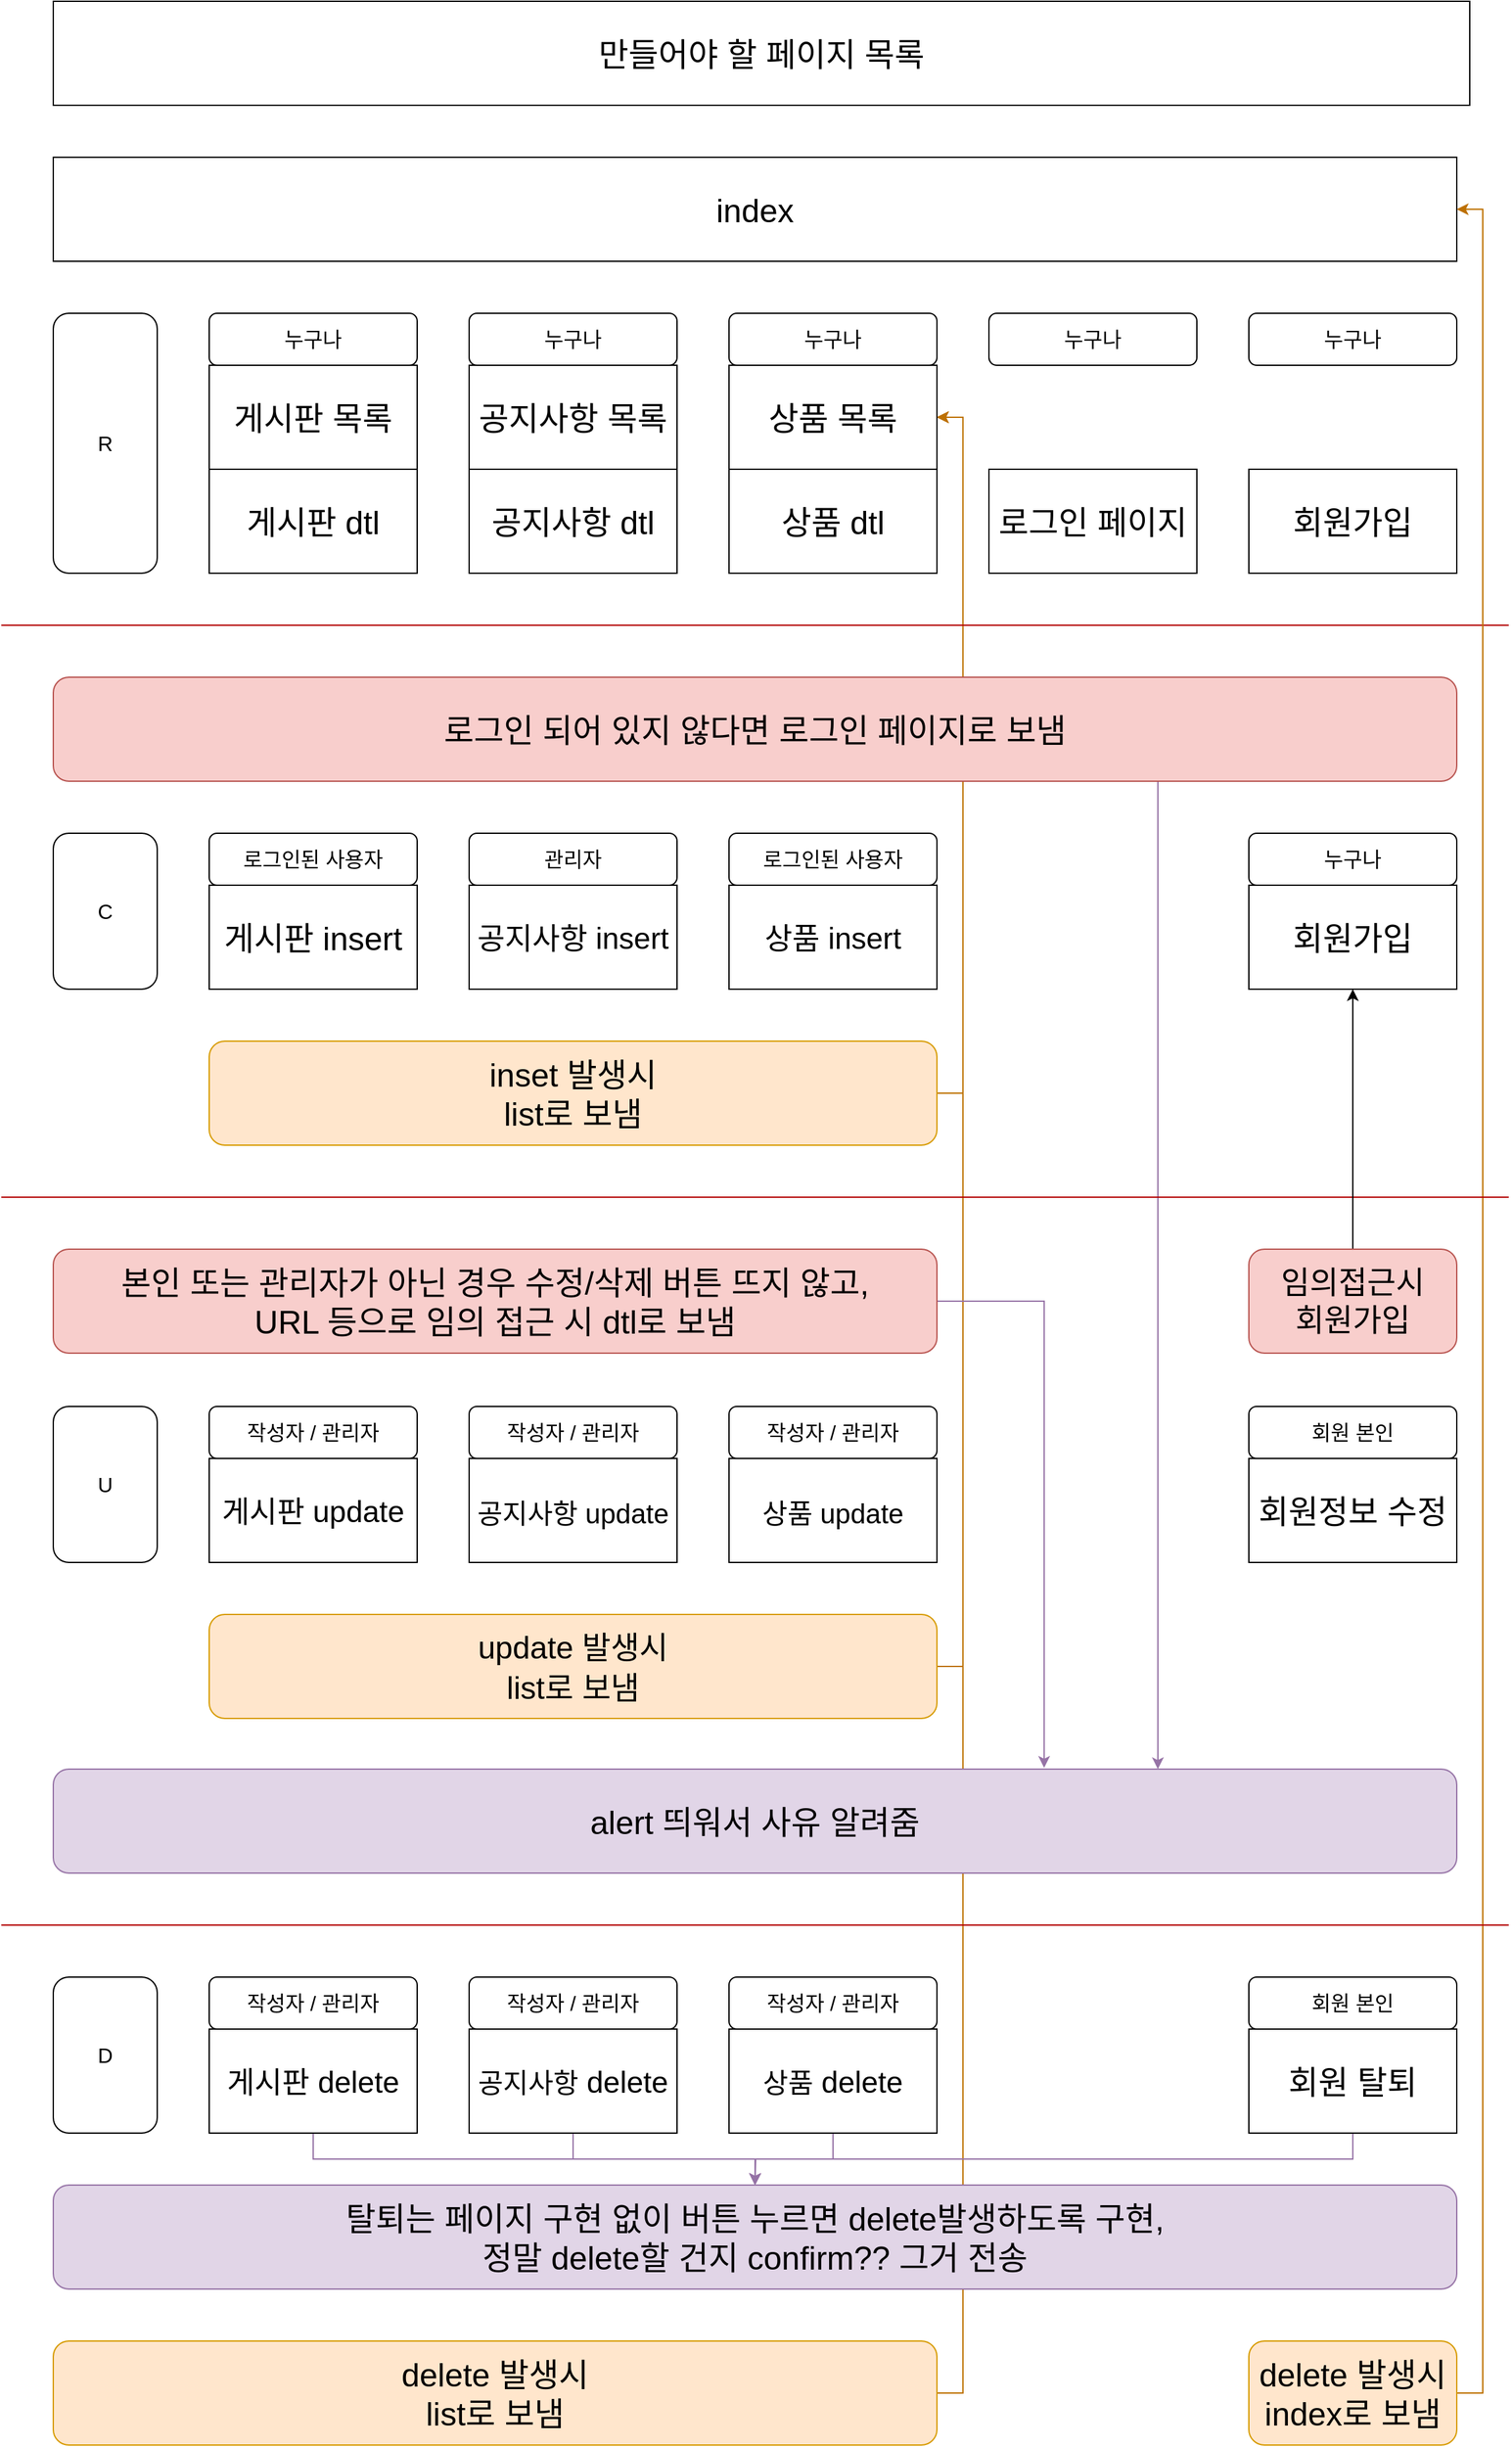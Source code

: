 <mxfile version="15.8.3" type="github">
  <diagram id="lz88FH4PyTVV9fNXospb" name="Page-1">
    <mxGraphModel dx="2370" dy="1323" grid="1" gridSize="10" guides="1" tooltips="1" connect="1" arrows="1" fold="1" page="1" pageScale="1" pageWidth="1169" pageHeight="827" math="0" shadow="0">
      <root>
        <mxCell id="0" />
        <mxCell id="1" parent="0" />
        <mxCell id="qAjAHDMqoRNYj5DkWeto-117" style="edgeStyle=orthogonalEdgeStyle;rounded=0;orthogonalLoop=1;jettySize=auto;html=1;entryX=1;entryY=0.5;entryDx=0;entryDy=0;fontSize=24;fillColor=#f0a30a;strokeColor=#BD7000;" edge="1" parent="1" source="qAjAHDMqoRNYj5DkWeto-108" target="qAjAHDMqoRNYj5DkWeto-105">
          <mxGeometry relative="1" as="geometry">
            <Array as="points">
              <mxPoint x="740" y="1880" />
              <mxPoint x="740" y="360" />
            </Array>
          </mxGeometry>
        </mxCell>
        <mxCell id="qAjAHDMqoRNYj5DkWeto-115" style="edgeStyle=orthogonalEdgeStyle;rounded=0;orthogonalLoop=1;jettySize=auto;html=1;entryX=1;entryY=0.5;entryDx=0;entryDy=0;fontSize=24;fillColor=#f0a30a;strokeColor=#BD7000;" edge="1" parent="1" source="qAjAHDMqoRNYj5DkWeto-107" target="qAjAHDMqoRNYj5DkWeto-105">
          <mxGeometry relative="1" as="geometry">
            <Array as="points">
              <mxPoint x="740" y="1321" />
              <mxPoint x="740" y="360" />
            </Array>
          </mxGeometry>
        </mxCell>
        <mxCell id="qAjAHDMqoRNYj5DkWeto-111" style="edgeStyle=orthogonalEdgeStyle;rounded=0;orthogonalLoop=1;jettySize=auto;html=1;fontSize=24;fillColor=#f0a30a;strokeColor=#BD7000;" edge="1" parent="1" source="qAjAHDMqoRNYj5DkWeto-106">
          <mxGeometry relative="1" as="geometry">
            <mxPoint x="720" y="360" as="targetPoint" />
            <Array as="points">
              <mxPoint x="740" y="880" />
              <mxPoint x="740" y="360" />
            </Array>
          </mxGeometry>
        </mxCell>
        <mxCell id="qAjAHDMqoRNYj5DkWeto-1" value="&lt;font style=&quot;font-size: 25px&quot;&gt;만들어야 할 페이지 목록&lt;/font&gt;" style="rounded=0;whiteSpace=wrap;html=1;" vertex="1" parent="1">
          <mxGeometry x="40" y="40" width="1090" height="80" as="geometry" />
        </mxCell>
        <mxCell id="qAjAHDMqoRNYj5DkWeto-2" value="게시판 dtl" style="rounded=0;whiteSpace=wrap;html=1;fontSize=25;" vertex="1" parent="1">
          <mxGeometry x="160" y="400" width="160" height="80" as="geometry" />
        </mxCell>
        <mxCell id="qAjAHDMqoRNYj5DkWeto-3" value="공지사항 dtl" style="rounded=0;whiteSpace=wrap;html=1;fontSize=25;" vertex="1" parent="1">
          <mxGeometry x="360" y="400" width="160" height="80" as="geometry" />
        </mxCell>
        <mxCell id="qAjAHDMqoRNYj5DkWeto-4" value="상품 dtl" style="rounded=0;whiteSpace=wrap;html=1;fontSize=25;" vertex="1" parent="1">
          <mxGeometry x="560" y="400" width="160" height="80" as="geometry" />
        </mxCell>
        <mxCell id="qAjAHDMqoRNYj5DkWeto-5" value="로그인 페이지" style="rounded=0;whiteSpace=wrap;html=1;fontSize=25;" vertex="1" parent="1">
          <mxGeometry x="760" y="400" width="160" height="80" as="geometry" />
        </mxCell>
        <mxCell id="qAjAHDMqoRNYj5DkWeto-6" value="회원가입" style="rounded=0;whiteSpace=wrap;html=1;fontSize=25;" vertex="1" parent="1">
          <mxGeometry x="960" y="400" width="160" height="80" as="geometry" />
        </mxCell>
        <mxCell id="qAjAHDMqoRNYj5DkWeto-13" value="R" style="rounded=1;whiteSpace=wrap;html=1;fontSize=16;" vertex="1" parent="1">
          <mxGeometry x="40" y="280" width="80" height="200" as="geometry" />
        </mxCell>
        <mxCell id="qAjAHDMqoRNYj5DkWeto-14" value="U" style="rounded=1;whiteSpace=wrap;html=1;fontSize=16;" vertex="1" parent="1">
          <mxGeometry x="40" y="1121" width="80" height="120" as="geometry" />
        </mxCell>
        <mxCell id="qAjAHDMqoRNYj5DkWeto-15" value="D" style="rounded=1;whiteSpace=wrap;html=1;fontSize=16;" vertex="1" parent="1">
          <mxGeometry x="40" y="1560" width="80" height="120" as="geometry" />
        </mxCell>
        <mxCell id="qAjAHDMqoRNYj5DkWeto-18" value="누구나" style="rounded=1;whiteSpace=wrap;html=1;fontSize=16;" vertex="1" parent="1">
          <mxGeometry x="160" y="280" width="160" height="40" as="geometry" />
        </mxCell>
        <mxCell id="qAjAHDMqoRNYj5DkWeto-19" value="&lt;span&gt;누구나&lt;/span&gt;" style="rounded=1;whiteSpace=wrap;html=1;fontSize=16;" vertex="1" parent="1">
          <mxGeometry x="360" y="280" width="160" height="40" as="geometry" />
        </mxCell>
        <mxCell id="qAjAHDMqoRNYj5DkWeto-20" value="&lt;span&gt;누구나&lt;/span&gt;" style="rounded=1;whiteSpace=wrap;html=1;fontSize=16;" vertex="1" parent="1">
          <mxGeometry x="560" y="280" width="160" height="40" as="geometry" />
        </mxCell>
        <mxCell id="qAjAHDMqoRNYj5DkWeto-21" value="&lt;span&gt;누구나&lt;/span&gt;" style="rounded=1;whiteSpace=wrap;html=1;fontSize=16;" vertex="1" parent="1">
          <mxGeometry x="760" y="280" width="160" height="40" as="geometry" />
        </mxCell>
        <mxCell id="qAjAHDMqoRNYj5DkWeto-22" value="&lt;span&gt;누구나&lt;/span&gt;" style="rounded=1;whiteSpace=wrap;html=1;fontSize=16;" vertex="1" parent="1">
          <mxGeometry x="960" y="280" width="160" height="40" as="geometry" />
        </mxCell>
        <mxCell id="qAjAHDMqoRNYj5DkWeto-23" value="&lt;span&gt;작성자 / 관리자&lt;/span&gt;" style="rounded=1;whiteSpace=wrap;html=1;fontSize=16;" vertex="1" parent="1">
          <mxGeometry x="160" y="1121" width="160" height="40" as="geometry" />
        </mxCell>
        <mxCell id="qAjAHDMqoRNYj5DkWeto-24" value="&lt;span&gt;작성자 / 관리자&lt;/span&gt;" style="rounded=1;whiteSpace=wrap;html=1;fontSize=16;" vertex="1" parent="1">
          <mxGeometry x="360" y="1121" width="160" height="40" as="geometry" />
        </mxCell>
        <mxCell id="qAjAHDMqoRNYj5DkWeto-25" value="&lt;span&gt;작성자 / 관리자&lt;/span&gt;" style="rounded=1;whiteSpace=wrap;html=1;fontSize=16;" vertex="1" parent="1">
          <mxGeometry x="560" y="1121" width="160" height="40" as="geometry" />
        </mxCell>
        <mxCell id="qAjAHDMqoRNYj5DkWeto-27" value="회원 본인" style="rounded=1;whiteSpace=wrap;html=1;fontSize=16;" vertex="1" parent="1">
          <mxGeometry x="960" y="1121" width="160" height="40" as="geometry" />
        </mxCell>
        <mxCell id="qAjAHDMqoRNYj5DkWeto-28" value="작성자 / 관리자" style="rounded=1;whiteSpace=wrap;html=1;fontSize=16;" vertex="1" parent="1">
          <mxGeometry x="160" y="1560" width="160" height="40" as="geometry" />
        </mxCell>
        <mxCell id="qAjAHDMqoRNYj5DkWeto-29" value="&lt;span&gt;작성자 / 관리자&lt;/span&gt;" style="rounded=1;whiteSpace=wrap;html=1;fontSize=16;" vertex="1" parent="1">
          <mxGeometry x="360" y="1560" width="160" height="40" as="geometry" />
        </mxCell>
        <mxCell id="qAjAHDMqoRNYj5DkWeto-30" value="&lt;span&gt;작성자 / 관리자&lt;/span&gt;" style="rounded=1;whiteSpace=wrap;html=1;fontSize=16;" vertex="1" parent="1">
          <mxGeometry x="560" y="1560" width="160" height="40" as="geometry" />
        </mxCell>
        <mxCell id="qAjAHDMqoRNYj5DkWeto-32" value="회원 본인" style="rounded=1;whiteSpace=wrap;html=1;fontSize=16;" vertex="1" parent="1">
          <mxGeometry x="960" y="1560" width="160" height="40" as="geometry" />
        </mxCell>
        <mxCell id="qAjAHDMqoRNYj5DkWeto-36" value="게시판 insert" style="rounded=0;whiteSpace=wrap;html=1;fontSize=25;" vertex="1" parent="1">
          <mxGeometry x="160" y="720" width="160" height="80" as="geometry" />
        </mxCell>
        <mxCell id="qAjAHDMqoRNYj5DkWeto-37" value="&lt;font style=&quot;font-size: 23px&quot;&gt;공지사항 insert&lt;/font&gt;" style="rounded=0;whiteSpace=wrap;html=1;fontSize=25;" vertex="1" parent="1">
          <mxGeometry x="360" y="720" width="160" height="80" as="geometry" />
        </mxCell>
        <mxCell id="qAjAHDMqoRNYj5DkWeto-38" value="상품목록&amp;nbsp;dtl" style="rounded=0;whiteSpace=wrap;html=1;fontSize=25;" vertex="1" parent="1">
          <mxGeometry x="560" y="720" width="160" height="80" as="geometry" />
        </mxCell>
        <mxCell id="qAjAHDMqoRNYj5DkWeto-40" value="회원가입" style="rounded=0;whiteSpace=wrap;html=1;fontSize=25;" vertex="1" parent="1">
          <mxGeometry x="960" y="720" width="160" height="80" as="geometry" />
        </mxCell>
        <mxCell id="qAjAHDMqoRNYj5DkWeto-41" value="C" style="rounded=1;whiteSpace=wrap;html=1;fontSize=16;" vertex="1" parent="1">
          <mxGeometry x="40" y="680" width="80" height="120" as="geometry" />
        </mxCell>
        <mxCell id="qAjAHDMqoRNYj5DkWeto-42" value="로그인된 사용자" style="rounded=1;whiteSpace=wrap;html=1;fontSize=16;" vertex="1" parent="1">
          <mxGeometry x="160" y="680" width="160" height="40" as="geometry" />
        </mxCell>
        <mxCell id="qAjAHDMqoRNYj5DkWeto-43" value="로그인된 사용자" style="rounded=1;whiteSpace=wrap;html=1;fontSize=16;" vertex="1" parent="1">
          <mxGeometry x="560" y="680" width="160" height="40" as="geometry" />
        </mxCell>
        <mxCell id="qAjAHDMqoRNYj5DkWeto-44" value="관리자" style="rounded=1;whiteSpace=wrap;html=1;fontSize=16;" vertex="1" parent="1">
          <mxGeometry x="360" y="680" width="160" height="40" as="geometry" />
        </mxCell>
        <mxCell id="qAjAHDMqoRNYj5DkWeto-46" value="&lt;span&gt;누구나&lt;/span&gt;" style="rounded=1;whiteSpace=wrap;html=1;fontSize=16;" vertex="1" parent="1">
          <mxGeometry x="960" y="680" width="160" height="40" as="geometry" />
        </mxCell>
        <mxCell id="qAjAHDMqoRNYj5DkWeto-47" value="게시판 dtl" style="rounded=0;whiteSpace=wrap;html=1;fontSize=25;" vertex="1" parent="1">
          <mxGeometry x="160" y="400" width="160" height="80" as="geometry" />
        </mxCell>
        <mxCell id="qAjAHDMqoRNYj5DkWeto-48" value="회원가입" style="rounded=0;whiteSpace=wrap;html=1;fontSize=25;" vertex="1" parent="1">
          <mxGeometry x="960" y="720" width="160" height="80" as="geometry" />
        </mxCell>
        <mxCell id="qAjAHDMqoRNYj5DkWeto-50" value="상품목록&amp;nbsp;dtl" style="rounded=0;whiteSpace=wrap;html=1;fontSize=25;" vertex="1" parent="1">
          <mxGeometry x="560" y="720" width="160" height="80" as="geometry" />
        </mxCell>
        <mxCell id="qAjAHDMqoRNYj5DkWeto-51" value="게시판 dtl" style="rounded=0;whiteSpace=wrap;html=1;fontSize=25;" vertex="1" parent="1">
          <mxGeometry x="160" y="400" width="160" height="80" as="geometry" />
        </mxCell>
        <mxCell id="qAjAHDMqoRNYj5DkWeto-52" value="회원가입" style="rounded=0;whiteSpace=wrap;html=1;fontSize=25;" vertex="1" parent="1">
          <mxGeometry x="960" y="720" width="160" height="80" as="geometry" />
        </mxCell>
        <mxCell id="qAjAHDMqoRNYj5DkWeto-54" value="상품목록&amp;nbsp;dtl" style="rounded=0;whiteSpace=wrap;html=1;fontSize=25;" vertex="1" parent="1">
          <mxGeometry x="560" y="720" width="160" height="80" as="geometry" />
        </mxCell>
        <mxCell id="qAjAHDMqoRNYj5DkWeto-55" value="게시판 insert" style="rounded=0;whiteSpace=wrap;html=1;fontSize=25;" vertex="1" parent="1">
          <mxGeometry x="160" y="720" width="160" height="80" as="geometry" />
        </mxCell>
        <mxCell id="qAjAHDMqoRNYj5DkWeto-56" value="공지사항 dtl" style="rounded=0;whiteSpace=wrap;html=1;fontSize=25;" vertex="1" parent="1">
          <mxGeometry x="360" y="400" width="160" height="80" as="geometry" />
        </mxCell>
        <mxCell id="qAjAHDMqoRNYj5DkWeto-57" value="게시판 dtl" style="rounded=0;whiteSpace=wrap;html=1;fontSize=25;" vertex="1" parent="1">
          <mxGeometry x="160" y="400" width="160" height="80" as="geometry" />
        </mxCell>
        <mxCell id="qAjAHDMqoRNYj5DkWeto-58" value="회원가입" style="rounded=0;whiteSpace=wrap;html=1;fontSize=25;" vertex="1" parent="1">
          <mxGeometry x="960" y="720" width="160" height="80" as="geometry" />
        </mxCell>
        <mxCell id="qAjAHDMqoRNYj5DkWeto-60" value="&lt;font style=&quot;font-size: 23px&quot;&gt;상품 insert&lt;/font&gt;" style="rounded=0;whiteSpace=wrap;html=1;fontSize=25;" vertex="1" parent="1">
          <mxGeometry x="560" y="720" width="160" height="80" as="geometry" />
        </mxCell>
        <mxCell id="qAjAHDMqoRNYj5DkWeto-61" value="게시판 insert" style="rounded=0;whiteSpace=wrap;html=1;fontSize=25;" vertex="1" parent="1">
          <mxGeometry x="160" y="720" width="160" height="80" as="geometry" />
        </mxCell>
        <mxCell id="qAjAHDMqoRNYj5DkWeto-62" value="공지사항 dtl" style="rounded=0;whiteSpace=wrap;html=1;fontSize=25;" vertex="1" parent="1">
          <mxGeometry x="360" y="400" width="160" height="80" as="geometry" />
        </mxCell>
        <mxCell id="qAjAHDMqoRNYj5DkWeto-63" value="게시판 insert" style="rounded=0;whiteSpace=wrap;html=1;fontSize=25;" vertex="1" parent="1">
          <mxGeometry x="160" y="1161" width="160" height="80" as="geometry" />
        </mxCell>
        <mxCell id="qAjAHDMqoRNYj5DkWeto-64" value="&lt;font style=&quot;font-size: 21px&quot;&gt;공지사항 update&lt;/font&gt;" style="rounded=0;whiteSpace=wrap;html=1;fontSize=25;" vertex="1" parent="1">
          <mxGeometry x="360" y="1161" width="160" height="80" as="geometry" />
        </mxCell>
        <mxCell id="qAjAHDMqoRNYj5DkWeto-65" value="상품목록&amp;nbsp;dtl" style="rounded=0;whiteSpace=wrap;html=1;fontSize=25;" vertex="1" parent="1">
          <mxGeometry x="560" y="1161" width="160" height="80" as="geometry" />
        </mxCell>
        <mxCell id="qAjAHDMqoRNYj5DkWeto-66" value="회원가입" style="rounded=0;whiteSpace=wrap;html=1;fontSize=25;" vertex="1" parent="1">
          <mxGeometry x="960" y="1161" width="160" height="80" as="geometry" />
        </mxCell>
        <mxCell id="qAjAHDMqoRNYj5DkWeto-67" value="회원가입" style="rounded=0;whiteSpace=wrap;html=1;fontSize=25;" vertex="1" parent="1">
          <mxGeometry x="960" y="1161" width="160" height="80" as="geometry" />
        </mxCell>
        <mxCell id="qAjAHDMqoRNYj5DkWeto-68" value="상품목록&amp;nbsp;dtl" style="rounded=0;whiteSpace=wrap;html=1;fontSize=25;" vertex="1" parent="1">
          <mxGeometry x="560" y="1161" width="160" height="80" as="geometry" />
        </mxCell>
        <mxCell id="qAjAHDMqoRNYj5DkWeto-69" value="회원가입" style="rounded=0;whiteSpace=wrap;html=1;fontSize=25;" vertex="1" parent="1">
          <mxGeometry x="960" y="1161" width="160" height="80" as="geometry" />
        </mxCell>
        <mxCell id="qAjAHDMqoRNYj5DkWeto-70" value="상품목록&amp;nbsp;dtl" style="rounded=0;whiteSpace=wrap;html=1;fontSize=25;" vertex="1" parent="1">
          <mxGeometry x="560" y="1161" width="160" height="80" as="geometry" />
        </mxCell>
        <mxCell id="qAjAHDMqoRNYj5DkWeto-71" value="게시판 insert" style="rounded=0;whiteSpace=wrap;html=1;fontSize=25;" vertex="1" parent="1">
          <mxGeometry x="160" y="1161" width="160" height="80" as="geometry" />
        </mxCell>
        <mxCell id="qAjAHDMqoRNYj5DkWeto-72" value="회원정보 수정" style="rounded=0;whiteSpace=wrap;html=1;fontSize=25;" vertex="1" parent="1">
          <mxGeometry x="960" y="1161" width="160" height="80" as="geometry" />
        </mxCell>
        <mxCell id="qAjAHDMqoRNYj5DkWeto-73" value="&lt;font style=&quot;font-size: 21px&quot;&gt;상품 update&lt;/font&gt;" style="rounded=0;whiteSpace=wrap;html=1;fontSize=25;" vertex="1" parent="1">
          <mxGeometry x="560" y="1161" width="160" height="80" as="geometry" />
        </mxCell>
        <mxCell id="qAjAHDMqoRNYj5DkWeto-74" value="&lt;font style=&quot;font-size: 23px&quot;&gt;게시판 update&lt;/font&gt;" style="rounded=0;whiteSpace=wrap;html=1;fontSize=25;" vertex="1" parent="1">
          <mxGeometry x="160" y="1161" width="160" height="80" as="geometry" />
        </mxCell>
        <mxCell id="qAjAHDMqoRNYj5DkWeto-101" style="edgeStyle=orthogonalEdgeStyle;rounded=0;orthogonalLoop=1;jettySize=auto;html=1;entryX=0.5;entryY=0;entryDx=0;entryDy=0;fontSize=25;fillColor=#e1d5e7;strokeColor=#9673a6;" edge="1" parent="1" source="qAjAHDMqoRNYj5DkWeto-75" target="qAjAHDMqoRNYj5DkWeto-97">
          <mxGeometry relative="1" as="geometry" />
        </mxCell>
        <mxCell id="qAjAHDMqoRNYj5DkWeto-75" value="회원 탈퇴" style="rounded=0;whiteSpace=wrap;html=1;fontSize=25;" vertex="1" parent="1">
          <mxGeometry x="960" y="1600" width="160" height="80" as="geometry" />
        </mxCell>
        <mxCell id="qAjAHDMqoRNYj5DkWeto-76" value="게시판 insert" style="rounded=0;whiteSpace=wrap;html=1;fontSize=25;" vertex="1" parent="1">
          <mxGeometry x="160" y="1600" width="160" height="80" as="geometry" />
        </mxCell>
        <mxCell id="qAjAHDMqoRNYj5DkWeto-99" style="edgeStyle=orthogonalEdgeStyle;rounded=0;orthogonalLoop=1;jettySize=auto;html=1;fontSize=25;fillColor=#e1d5e7;strokeColor=#9673a6;" edge="1" parent="1" source="qAjAHDMqoRNYj5DkWeto-77">
          <mxGeometry relative="1" as="geometry">
            <mxPoint x="580" y="1720" as="targetPoint" />
            <Array as="points">
              <mxPoint x="440" y="1700" />
              <mxPoint x="580" y="1700" />
            </Array>
          </mxGeometry>
        </mxCell>
        <mxCell id="qAjAHDMqoRNYj5DkWeto-77" value="&lt;font style=&quot;font-size: 21px&quot;&gt;공지사항&lt;/font&gt;&lt;span style=&quot;font-size: 23px&quot;&gt;&amp;nbsp;delete&lt;/span&gt;" style="rounded=0;whiteSpace=wrap;html=1;fontSize=25;" vertex="1" parent="1">
          <mxGeometry x="360" y="1600" width="160" height="80" as="geometry" />
        </mxCell>
        <mxCell id="qAjAHDMqoRNYj5DkWeto-78" value="상품목록&amp;nbsp;dtl" style="rounded=0;whiteSpace=wrap;html=1;fontSize=25;" vertex="1" parent="1">
          <mxGeometry x="560" y="1600" width="160" height="80" as="geometry" />
        </mxCell>
        <mxCell id="qAjAHDMqoRNYj5DkWeto-79" value="상품목록&amp;nbsp;dtl" style="rounded=0;whiteSpace=wrap;html=1;fontSize=25;" vertex="1" parent="1">
          <mxGeometry x="560" y="1600" width="160" height="80" as="geometry" />
        </mxCell>
        <mxCell id="qAjAHDMqoRNYj5DkWeto-80" value="상품목록&amp;nbsp;dtl" style="rounded=0;whiteSpace=wrap;html=1;fontSize=25;" vertex="1" parent="1">
          <mxGeometry x="560" y="1600" width="160" height="80" as="geometry" />
        </mxCell>
        <mxCell id="qAjAHDMqoRNYj5DkWeto-81" value="게시판 insert" style="rounded=0;whiteSpace=wrap;html=1;fontSize=25;" vertex="1" parent="1">
          <mxGeometry x="160" y="1600" width="160" height="80" as="geometry" />
        </mxCell>
        <mxCell id="qAjAHDMqoRNYj5DkWeto-100" style="edgeStyle=orthogonalEdgeStyle;rounded=0;orthogonalLoop=1;jettySize=auto;html=1;fontSize=25;fillColor=#e1d5e7;strokeColor=#9673a6;" edge="1" parent="1" source="qAjAHDMqoRNYj5DkWeto-82">
          <mxGeometry relative="1" as="geometry">
            <mxPoint x="580" y="1720" as="targetPoint" />
          </mxGeometry>
        </mxCell>
        <mxCell id="qAjAHDMqoRNYj5DkWeto-82" value="&lt;font style=&quot;font-size: 21px&quot;&gt;상품&lt;/font&gt;&lt;span style=&quot;font-size: 23px&quot;&gt;&amp;nbsp;delete&lt;/span&gt;" style="rounded=0;whiteSpace=wrap;html=1;fontSize=25;" vertex="1" parent="1">
          <mxGeometry x="560" y="1600" width="160" height="80" as="geometry" />
        </mxCell>
        <mxCell id="qAjAHDMqoRNYj5DkWeto-98" style="edgeStyle=orthogonalEdgeStyle;rounded=0;orthogonalLoop=1;jettySize=auto;html=1;fontSize=25;fillColor=#e1d5e7;strokeColor=#9673a6;" edge="1" parent="1" source="qAjAHDMqoRNYj5DkWeto-83" target="qAjAHDMqoRNYj5DkWeto-97">
          <mxGeometry relative="1" as="geometry" />
        </mxCell>
        <mxCell id="qAjAHDMqoRNYj5DkWeto-83" value="&lt;font style=&quot;font-size: 23px&quot;&gt;게시판 delete&lt;/font&gt;" style="rounded=0;whiteSpace=wrap;html=1;fontSize=25;" vertex="1" parent="1">
          <mxGeometry x="160" y="1600" width="160" height="80" as="geometry" />
        </mxCell>
        <mxCell id="qAjAHDMqoRNYj5DkWeto-95" style="edgeStyle=orthogonalEdgeStyle;rounded=0;orthogonalLoop=1;jettySize=auto;html=1;fontSize=25;fillColor=#e1d5e7;strokeColor=#9673a6;" edge="1" parent="1" source="qAjAHDMqoRNYj5DkWeto-91" target="qAjAHDMqoRNYj5DkWeto-93">
          <mxGeometry relative="1" as="geometry">
            <Array as="points">
              <mxPoint x="890" y="830" />
              <mxPoint x="890" y="830" />
            </Array>
          </mxGeometry>
        </mxCell>
        <mxCell id="qAjAHDMqoRNYj5DkWeto-91" value="&lt;font style=&quot;font-size: 25px&quot;&gt;로그인 되어 있지 않다면 로그인 페이지로 보냄&lt;/font&gt;" style="rounded=1;whiteSpace=wrap;html=1;fontSize=21;fillColor=#f8cecc;strokeColor=#b85450;" vertex="1" parent="1">
          <mxGeometry x="40" y="560" width="1080" height="80" as="geometry" />
        </mxCell>
        <mxCell id="qAjAHDMqoRNYj5DkWeto-94" style="edgeStyle=orthogonalEdgeStyle;rounded=0;orthogonalLoop=1;jettySize=auto;html=1;fontSize=25;entryX=0.706;entryY=-0.013;entryDx=0;entryDy=0;entryPerimeter=0;fillColor=#e1d5e7;strokeColor=#9673a6;" edge="1" parent="1" source="qAjAHDMqoRNYj5DkWeto-92" target="qAjAHDMqoRNYj5DkWeto-93">
          <mxGeometry relative="1" as="geometry">
            <mxPoint x="800.0" y="1620" as="targetPoint" />
            <Array as="points">
              <mxPoint x="802" y="1040" />
            </Array>
          </mxGeometry>
        </mxCell>
        <mxCell id="qAjAHDMqoRNYj5DkWeto-92" value="본인 또는 관리자가 아닌 경우 수정/삭제 버튼 뜨지 않고,&lt;br&gt;URL 등으로 임의 접근 시 dtl로 보냄" style="rounded=1;whiteSpace=wrap;html=1;fontSize=25;fillColor=#f8cecc;strokeColor=#b85450;" vertex="1" parent="1">
          <mxGeometry x="40" y="1000" width="680" height="80" as="geometry" />
        </mxCell>
        <mxCell id="qAjAHDMqoRNYj5DkWeto-93" value="alert 띄워서 사유 알려줌" style="rounded=1;whiteSpace=wrap;html=1;fontSize=25;fillColor=#e1d5e7;strokeColor=#9673a6;" vertex="1" parent="1">
          <mxGeometry x="40" y="1400" width="1080" height="80" as="geometry" />
        </mxCell>
        <mxCell id="qAjAHDMqoRNYj5DkWeto-97" value="탈퇴는 페이지 구현 없이 버튼 누르면 delete발생하도록 구현,&lt;br&gt;정말 delete할 건지 confirm?? 그거 전송" style="rounded=1;whiteSpace=wrap;html=1;fontSize=25;fillColor=#e1d5e7;strokeColor=#9673a6;" vertex="1" parent="1">
          <mxGeometry x="40" y="1720" width="1080" height="80" as="geometry" />
        </mxCell>
        <mxCell id="qAjAHDMqoRNYj5DkWeto-102" value="index" style="rounded=0;whiteSpace=wrap;html=1;fontSize=25;" vertex="1" parent="1">
          <mxGeometry x="40" y="160" width="1080" height="80" as="geometry" />
        </mxCell>
        <mxCell id="qAjAHDMqoRNYj5DkWeto-103" value="게시판 목록" style="rounded=0;whiteSpace=wrap;html=1;fontSize=25;" vertex="1" parent="1">
          <mxGeometry x="160" y="320" width="160" height="80" as="geometry" />
        </mxCell>
        <mxCell id="qAjAHDMqoRNYj5DkWeto-104" value="공지사항 목록" style="rounded=0;whiteSpace=wrap;html=1;fontSize=25;" vertex="1" parent="1">
          <mxGeometry x="360" y="320" width="160" height="80" as="geometry" />
        </mxCell>
        <mxCell id="qAjAHDMqoRNYj5DkWeto-105" value="상품 목록" style="rounded=0;whiteSpace=wrap;html=1;fontSize=25;" vertex="1" parent="1">
          <mxGeometry x="560" y="320" width="160" height="80" as="geometry" />
        </mxCell>
        <mxCell id="qAjAHDMqoRNYj5DkWeto-106" value="inset 발생시&lt;br&gt;list로 보냄" style="rounded=1;whiteSpace=wrap;html=1;fontSize=25;fillColor=#ffe6cc;strokeColor=#d79b00;" vertex="1" parent="1">
          <mxGeometry x="160" y="840" width="560" height="80" as="geometry" />
        </mxCell>
        <mxCell id="qAjAHDMqoRNYj5DkWeto-107" value="&lt;font style=&quot;font-size: 24px&quot;&gt;update 발생시&lt;br&gt;list로 보냄&lt;/font&gt;" style="rounded=1;whiteSpace=wrap;html=1;fontSize=25;fillColor=#ffe6cc;strokeColor=#d79b00;" vertex="1" parent="1">
          <mxGeometry x="160" y="1281" width="560" height="80" as="geometry" />
        </mxCell>
        <mxCell id="qAjAHDMqoRNYj5DkWeto-108" value="delete 발생시&lt;br&gt;list로 보냄" style="rounded=1;whiteSpace=wrap;html=1;fontSize=25;fillColor=#ffe6cc;strokeColor=#d79b00;" vertex="1" parent="1">
          <mxGeometry x="40" y="1840" width="680" height="80" as="geometry" />
        </mxCell>
        <mxCell id="qAjAHDMqoRNYj5DkWeto-112" value="" style="endArrow=none;html=1;rounded=0;fontSize=24;fillColor=#e51400;strokeColor=#B20000;" edge="1" parent="1">
          <mxGeometry width="50" height="50" relative="1" as="geometry">
            <mxPoint y="520" as="sourcePoint" />
            <mxPoint x="1160" y="520" as="targetPoint" />
          </mxGeometry>
        </mxCell>
        <mxCell id="qAjAHDMqoRNYj5DkWeto-118" style="edgeStyle=orthogonalEdgeStyle;rounded=0;orthogonalLoop=1;jettySize=auto;html=1;entryX=1;entryY=0.5;entryDx=0;entryDy=0;fontSize=24;fillColor=#f0a30a;strokeColor=#BD7000;" edge="1" parent="1" source="qAjAHDMqoRNYj5DkWeto-116" target="qAjAHDMqoRNYj5DkWeto-102">
          <mxGeometry relative="1" as="geometry">
            <Array as="points">
              <mxPoint x="1140" y="1880" />
              <mxPoint x="1140" y="200" />
            </Array>
          </mxGeometry>
        </mxCell>
        <mxCell id="qAjAHDMqoRNYj5DkWeto-116" value="delete 발생시&lt;br&gt;index로 보냄" style="rounded=1;whiteSpace=wrap;html=1;fontSize=25;fillColor=#ffe6cc;strokeColor=#d79b00;" vertex="1" parent="1">
          <mxGeometry x="960" y="1840" width="160" height="80" as="geometry" />
        </mxCell>
        <mxCell id="qAjAHDMqoRNYj5DkWeto-119" value="" style="endArrow=none;html=1;rounded=0;fontSize=24;fillColor=#e51400;strokeColor=#B20000;" edge="1" parent="1">
          <mxGeometry width="50" height="50" relative="1" as="geometry">
            <mxPoint y="960.0" as="sourcePoint" />
            <mxPoint x="1160.0" y="960.0" as="targetPoint" />
          </mxGeometry>
        </mxCell>
        <mxCell id="qAjAHDMqoRNYj5DkWeto-120" value="" style="endArrow=none;html=1;rounded=0;fontSize=24;fillColor=#e51400;strokeColor=#B20000;" edge="1" parent="1">
          <mxGeometry width="50" height="50" relative="1" as="geometry">
            <mxPoint y="1520" as="sourcePoint" />
            <mxPoint x="1160.0" y="1520" as="targetPoint" />
          </mxGeometry>
        </mxCell>
        <mxCell id="qAjAHDMqoRNYj5DkWeto-125" style="edgeStyle=orthogonalEdgeStyle;rounded=0;orthogonalLoop=1;jettySize=auto;html=1;entryX=0.5;entryY=1;entryDx=0;entryDy=0;fontSize=24;" edge="1" parent="1" source="qAjAHDMqoRNYj5DkWeto-124" target="qAjAHDMqoRNYj5DkWeto-58">
          <mxGeometry relative="1" as="geometry" />
        </mxCell>
        <mxCell id="qAjAHDMqoRNYj5DkWeto-124" value="임의접근시&lt;br&gt;회원가입" style="rounded=1;whiteSpace=wrap;html=1;fontSize=24;fillColor=#f8cecc;strokeColor=#b85450;" vertex="1" parent="1">
          <mxGeometry x="960" y="1000" width="160" height="80" as="geometry" />
        </mxCell>
      </root>
    </mxGraphModel>
  </diagram>
</mxfile>
